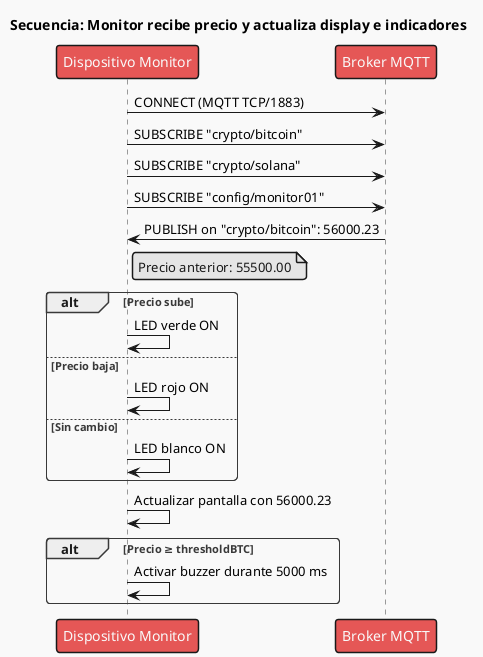 @startuml Secuencia_Actualizacion_Monitor
title Secuencia: Monitor recibe precio y actualiza display e indicadores

!theme mars


participant "Dispositivo Monitor" as Monitor
participant "Broker MQTT"         as Broker

Monitor -> Broker: CONNECT (MQTT TCP/1883)
Monitor -> Broker: SUBSCRIBE "crypto/bitcoin"
Monitor -> Broker: SUBSCRIBE "crypto/solana"
Monitor -> Broker: SUBSCRIBE "config/monitor01"

Broker -> Monitor: PUBLISH on "crypto/bitcoin": 56000.23
note right of Monitor
  Precio anterior: 55500.00
end note

alt Precio sube
  Monitor -> Monitor: LED verde ON
else Precio baja
  Monitor -> Monitor: LED rojo ON
else Sin cambio
  Monitor -> Monitor: LED blanco ON
end

Monitor -> Monitor: Actualizar pantalla con 56000.23

alt Precio ≥ thresholdBTC
  Monitor -> Monitor: Activar buzzer durante 5000 ms
end
@enduml